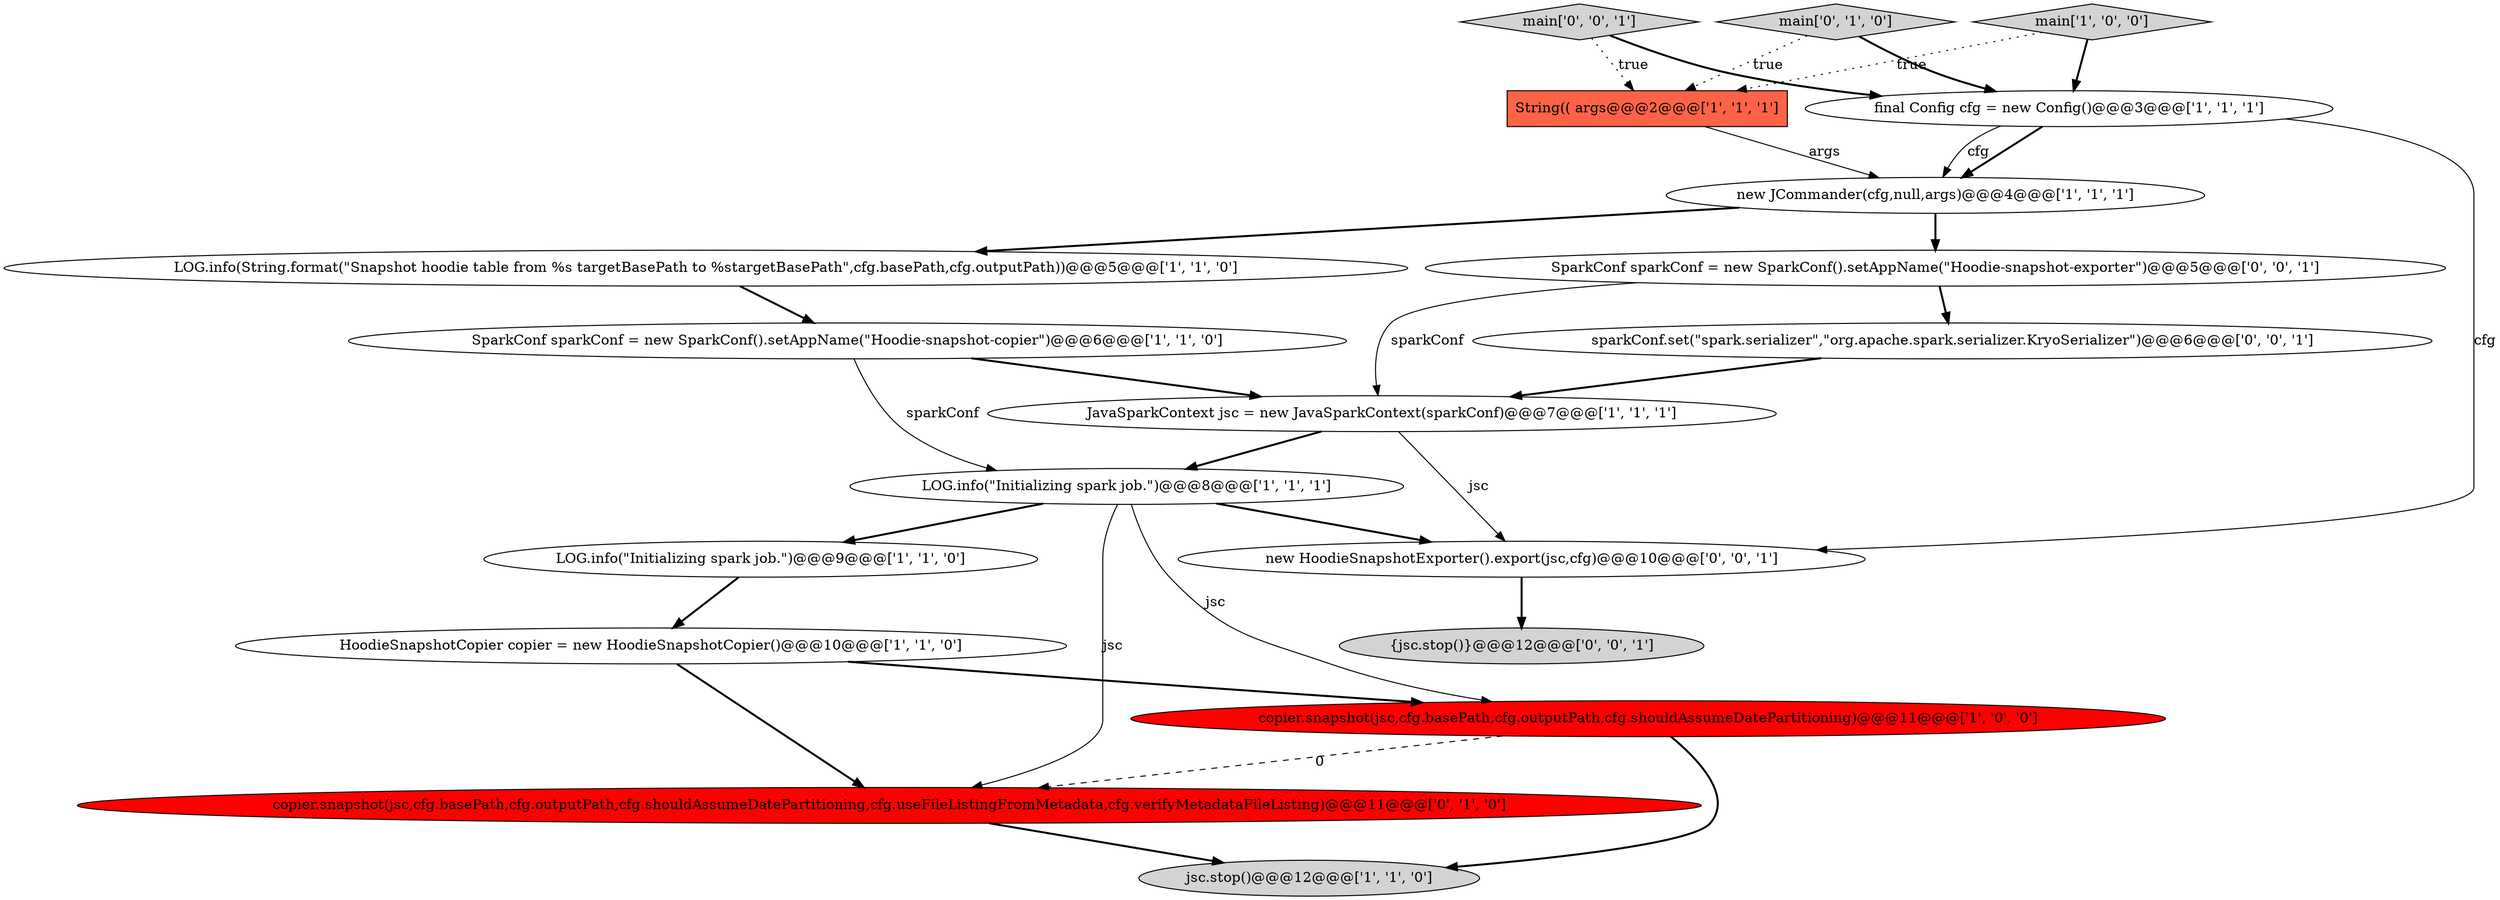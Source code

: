 digraph {
7 [style = filled, label = "new JCommander(cfg,null,args)@@@4@@@['1', '1', '1']", fillcolor = white, shape = ellipse image = "AAA0AAABBB1BBB"];
18 [style = filled, label = "{jsc.stop()}@@@12@@@['0', '0', '1']", fillcolor = lightgray, shape = ellipse image = "AAA0AAABBB3BBB"];
4 [style = filled, label = "copier.snapshot(jsc,cfg.basePath,cfg.outputPath,cfg.shouldAssumeDatePartitioning)@@@11@@@['1', '0', '0']", fillcolor = red, shape = ellipse image = "AAA1AAABBB1BBB"];
2 [style = filled, label = "LOG.info(\"Initializing spark job.\")@@@8@@@['1', '1', '1']", fillcolor = white, shape = ellipse image = "AAA0AAABBB1BBB"];
1 [style = filled, label = "String(( args@@@2@@@['1', '1', '1']", fillcolor = tomato, shape = box image = "AAA0AAABBB1BBB"];
15 [style = filled, label = "new HoodieSnapshotExporter().export(jsc,cfg)@@@10@@@['0', '0', '1']", fillcolor = white, shape = ellipse image = "AAA0AAABBB3BBB"];
17 [style = filled, label = "main['0', '0', '1']", fillcolor = lightgray, shape = diamond image = "AAA0AAABBB3BBB"];
12 [style = filled, label = "main['0', '1', '0']", fillcolor = lightgray, shape = diamond image = "AAA0AAABBB2BBB"];
10 [style = filled, label = "JavaSparkContext jsc = new JavaSparkContext(sparkConf)@@@7@@@['1', '1', '1']", fillcolor = white, shape = ellipse image = "AAA0AAABBB1BBB"];
16 [style = filled, label = "sparkConf.set(\"spark.serializer\",\"org.apache.spark.serializer.KryoSerializer\")@@@6@@@['0', '0', '1']", fillcolor = white, shape = ellipse image = "AAA0AAABBB3BBB"];
9 [style = filled, label = "SparkConf sparkConf = new SparkConf().setAppName(\"Hoodie-snapshot-copier\")@@@6@@@['1', '1', '0']", fillcolor = white, shape = ellipse image = "AAA0AAABBB1BBB"];
11 [style = filled, label = "LOG.info(\"Initializing spark job.\")@@@9@@@['1', '1', '0']", fillcolor = white, shape = ellipse image = "AAA0AAABBB1BBB"];
14 [style = filled, label = "SparkConf sparkConf = new SparkConf().setAppName(\"Hoodie-snapshot-exporter\")@@@5@@@['0', '0', '1']", fillcolor = white, shape = ellipse image = "AAA0AAABBB3BBB"];
13 [style = filled, label = "copier.snapshot(jsc,cfg.basePath,cfg.outputPath,cfg.shouldAssumeDatePartitioning,cfg.useFileListingFromMetadata,cfg.verifyMetadataFileListing)@@@11@@@['0', '1', '0']", fillcolor = red, shape = ellipse image = "AAA1AAABBB2BBB"];
8 [style = filled, label = "HoodieSnapshotCopier copier = new HoodieSnapshotCopier()@@@10@@@['1', '1', '0']", fillcolor = white, shape = ellipse image = "AAA0AAABBB1BBB"];
0 [style = filled, label = "final Config cfg = new Config()@@@3@@@['1', '1', '1']", fillcolor = white, shape = ellipse image = "AAA0AAABBB1BBB"];
5 [style = filled, label = "LOG.info(String.format(\"Snapshot hoodie table from %s targetBasePath to %stargetBasePath\",cfg.basePath,cfg.outputPath))@@@5@@@['1', '1', '0']", fillcolor = white, shape = ellipse image = "AAA0AAABBB1BBB"];
3 [style = filled, label = "main['1', '0', '0']", fillcolor = lightgray, shape = diamond image = "AAA0AAABBB1BBB"];
6 [style = filled, label = "jsc.stop()@@@12@@@['1', '1', '0']", fillcolor = lightgray, shape = ellipse image = "AAA0AAABBB1BBB"];
14->16 [style = bold, label=""];
5->9 [style = bold, label=""];
4->6 [style = bold, label=""];
16->10 [style = bold, label=""];
17->1 [style = dotted, label="true"];
14->10 [style = solid, label="sparkConf"];
9->2 [style = solid, label="sparkConf"];
12->1 [style = dotted, label="true"];
1->7 [style = solid, label="args"];
9->10 [style = bold, label=""];
12->0 [style = bold, label=""];
15->18 [style = bold, label=""];
2->13 [style = solid, label="jsc"];
3->0 [style = bold, label=""];
0->7 [style = bold, label=""];
7->14 [style = bold, label=""];
7->5 [style = bold, label=""];
17->0 [style = bold, label=""];
0->7 [style = solid, label="cfg"];
2->15 [style = bold, label=""];
11->8 [style = bold, label=""];
10->2 [style = bold, label=""];
8->4 [style = bold, label=""];
13->6 [style = bold, label=""];
10->15 [style = solid, label="jsc"];
4->13 [style = dashed, label="0"];
2->4 [style = solid, label="jsc"];
3->1 [style = dotted, label="true"];
2->11 [style = bold, label=""];
0->15 [style = solid, label="cfg"];
8->13 [style = bold, label=""];
}
